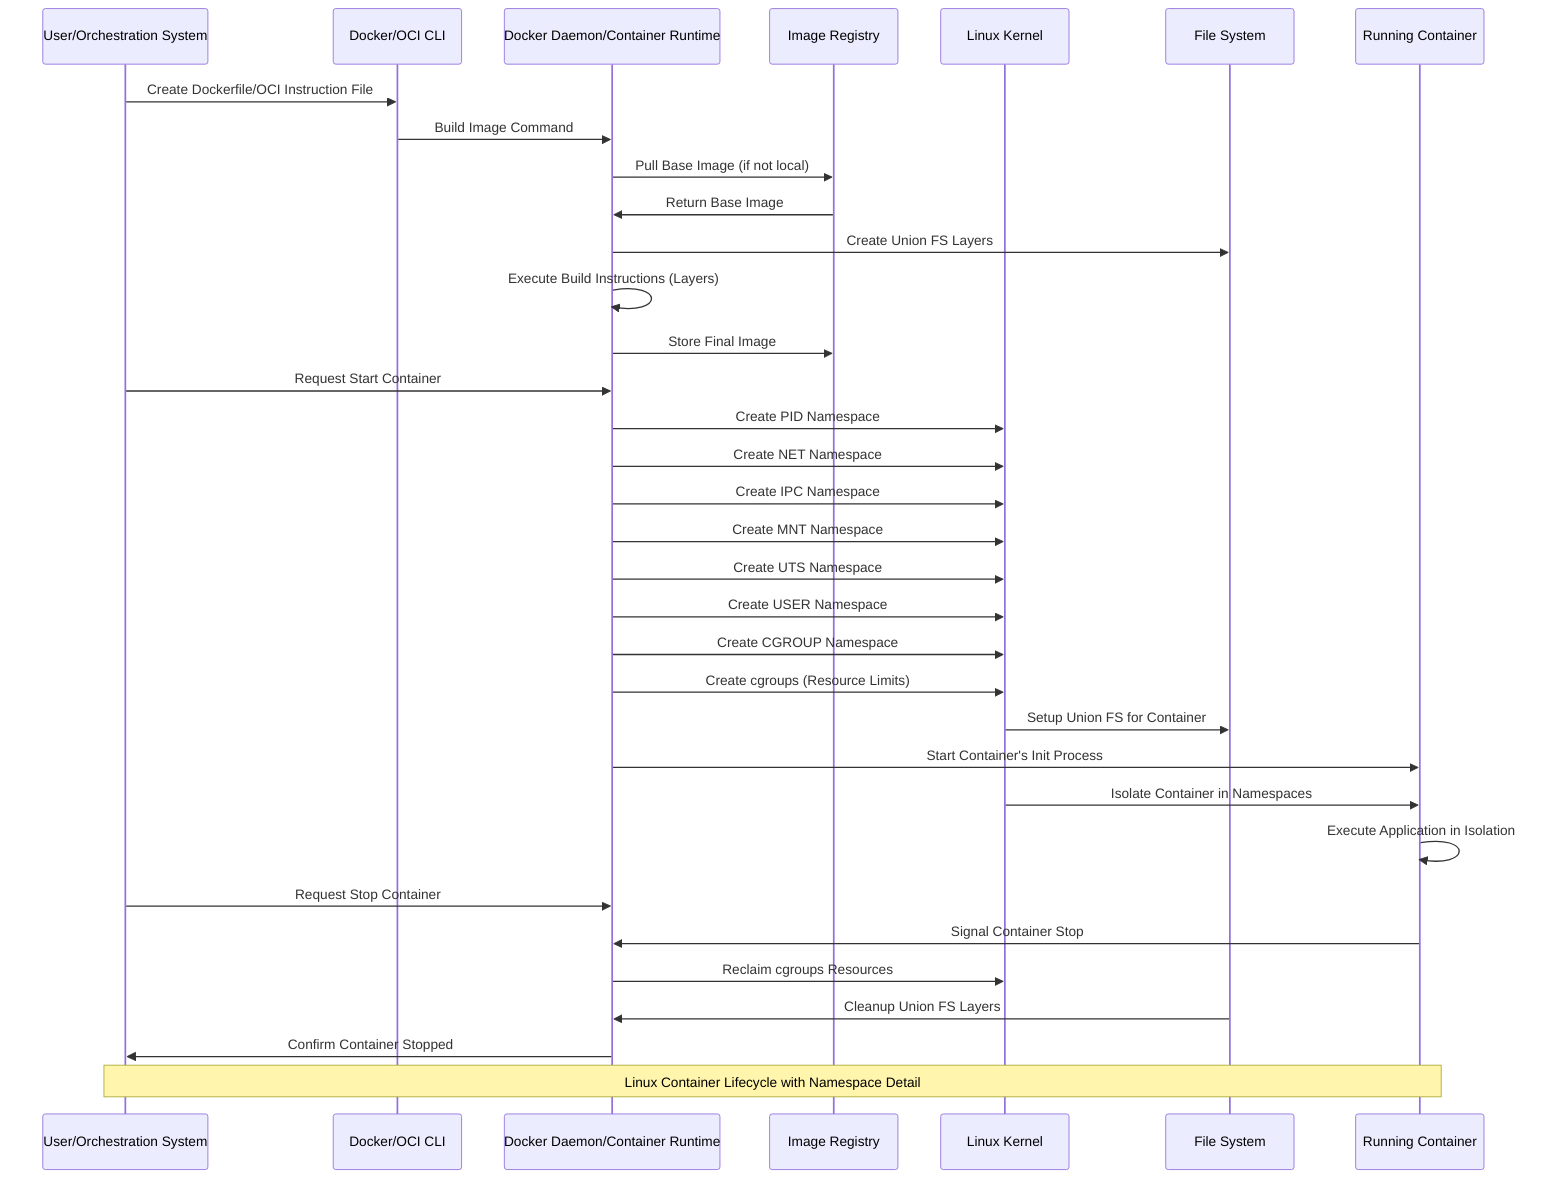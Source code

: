 sequenceDiagram
    participant User as User/Orchestration System
    participant CLI as Docker/OCI CLI
    participant Daemon as Docker Daemon/Container Runtime
    participant Registry as Image Registry
    participant Kernel as Linux Kernel
    participant FS as File System
    participant Container as Running Container

    User->>CLI: Create Dockerfile/OCI Instruction File
    CLI->>Daemon: Build Image Command
    Daemon->>Registry: Pull Base Image (if not local)
    Registry->>Daemon: Return Base Image
    Daemon->>FS: Create Union FS Layers
    Daemon->>Daemon: Execute Build Instructions (Layers)
    Daemon->>Registry: Store Final Image
    User->>Daemon: Request Start Container
    Daemon->>Kernel: Create PID Namespace
    Daemon->>Kernel: Create NET Namespace
    Daemon->>Kernel: Create IPC Namespace
    Daemon->>Kernel: Create MNT Namespace
    Daemon->>Kernel: Create UTS Namespace
    Daemon->>Kernel: Create USER Namespace
    Daemon->>Kernel: Create CGROUP Namespace
    Daemon->>Kernel: Create cgroups (Resource Limits)
    Kernel->>FS: Setup Union FS for Container
    Daemon->>Container: Start Container's Init Process
    Kernel->>Container: Isolate Container in Namespaces
    Container->>Container: Execute Application in Isolation
    User->>Daemon: Request Stop Container
    Container->>Daemon: Signal Container Stop
    Daemon->>Kernel: Reclaim cgroups Resources
    FS->>Daemon: Cleanup Union FS Layers
    Daemon->>User: Confirm Container Stopped

    %% Note
    Note over User,Container: Linux Container Lifecycle with Namespace Detail